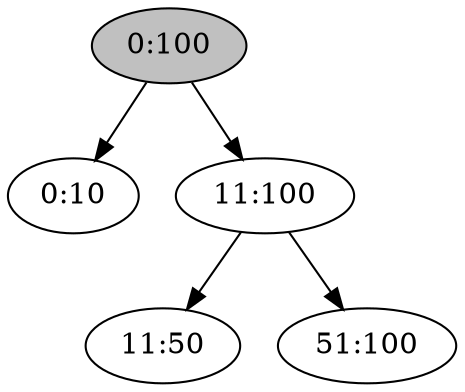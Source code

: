 digraph "r2-i0:10" {

/* Nodes */

N_0_100[label="0:100"][style="filled"][fillcolor="grey"];
N_0_10[label="0:10"];
N_11_100[label="11:100"];
N_11_50[label="11:50"];
N_51_100[label="51:100"];

/* Edges */

N_0_100 -> N_0_10;
N_11_100 -> N_11_50;
N_11_100 -> N_51_100;
N_0_100 -> N_11_100;
}
